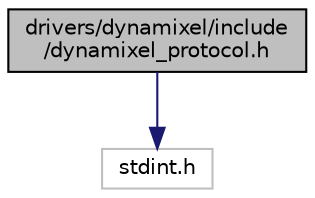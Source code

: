 digraph "drivers/dynamixel/include/dynamixel_protocol.h"
{
 // LATEX_PDF_SIZE
  edge [fontname="Helvetica",fontsize="10",labelfontname="Helvetica",labelfontsize="10"];
  node [fontname="Helvetica",fontsize="10",shape=record];
  Node1 [label="drivers/dynamixel/include\l/dynamixel_protocol.h",height=0.2,width=0.4,color="black", fillcolor="grey75", style="filled", fontcolor="black",tooltip="Dynamixel protocol definitions."];
  Node1 -> Node2 [color="midnightblue",fontsize="10",style="solid",fontname="Helvetica"];
  Node2 [label="stdint.h",height=0.2,width=0.4,color="grey75", fillcolor="white", style="filled",tooltip=" "];
}
